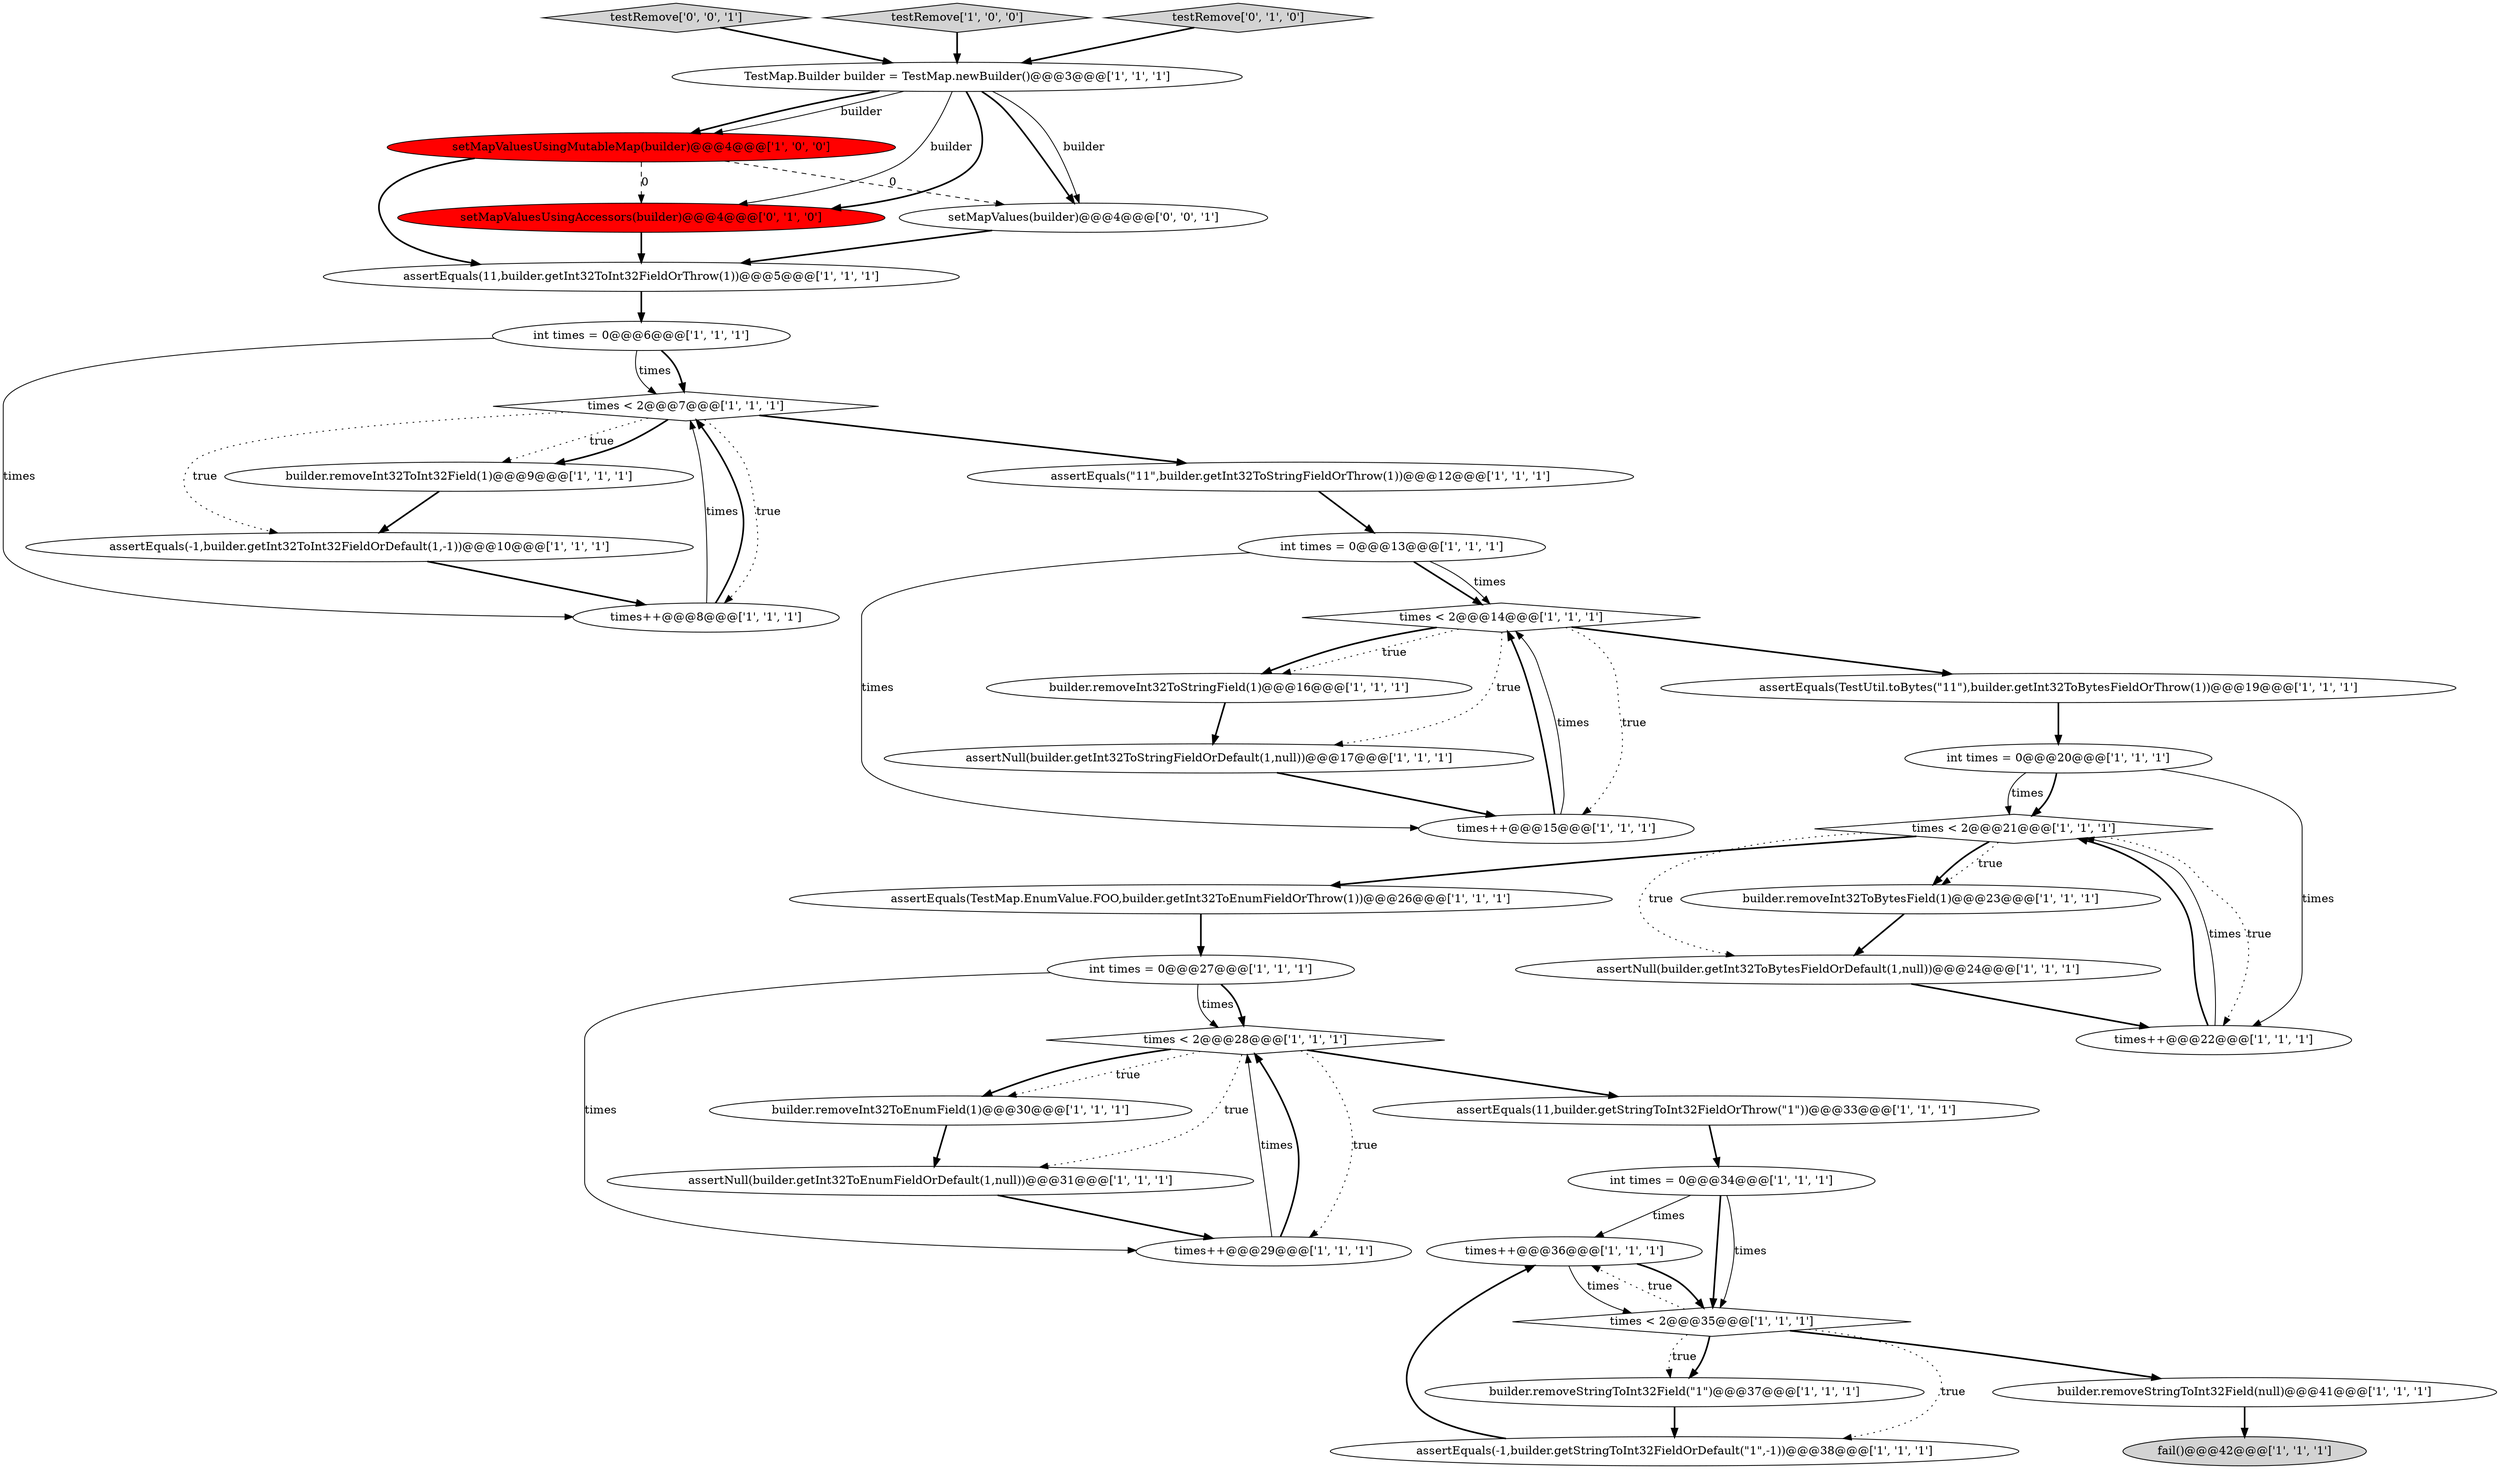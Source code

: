 digraph {
19 [style = filled, label = "int times = 0@@@34@@@['1', '1', '1']", fillcolor = white, shape = ellipse image = "AAA0AAABBB1BBB"];
4 [style = filled, label = "assertEquals(\"11\",builder.getInt32ToStringFieldOrThrow(1))@@@12@@@['1', '1', '1']", fillcolor = white, shape = ellipse image = "AAA0AAABBB1BBB"];
6 [style = filled, label = "assertEquals(-1,builder.getInt32ToInt32FieldOrDefault(1,-1))@@@10@@@['1', '1', '1']", fillcolor = white, shape = ellipse image = "AAA0AAABBB1BBB"];
29 [style = filled, label = "setMapValuesUsingMutableMap(builder)@@@4@@@['1', '0', '0']", fillcolor = red, shape = ellipse image = "AAA1AAABBB1BBB"];
23 [style = filled, label = "assertEquals(-1,builder.getStringToInt32FieldOrDefault(\"1\",-1))@@@38@@@['1', '1', '1']", fillcolor = white, shape = ellipse image = "AAA0AAABBB1BBB"];
35 [style = filled, label = "setMapValuesUsingAccessors(builder)@@@4@@@['0', '1', '0']", fillcolor = red, shape = ellipse image = "AAA1AAABBB2BBB"];
37 [style = filled, label = "testRemove['0', '0', '1']", fillcolor = lightgray, shape = diamond image = "AAA0AAABBB3BBB"];
3 [style = filled, label = "builder.removeInt32ToEnumField(1)@@@30@@@['1', '1', '1']", fillcolor = white, shape = ellipse image = "AAA0AAABBB1BBB"];
26 [style = filled, label = "times < 2@@@21@@@['1', '1', '1']", fillcolor = white, shape = diamond image = "AAA0AAABBB1BBB"];
0 [style = filled, label = "int times = 0@@@20@@@['1', '1', '1']", fillcolor = white, shape = ellipse image = "AAA0AAABBB1BBB"];
1 [style = filled, label = "assertNull(builder.getInt32ToBytesFieldOrDefault(1,null))@@@24@@@['1', '1', '1']", fillcolor = white, shape = ellipse image = "AAA0AAABBB1BBB"];
28 [style = filled, label = "assertEquals(TestUtil.toBytes(\"11\"),builder.getInt32ToBytesFieldOrThrow(1))@@@19@@@['1', '1', '1']", fillcolor = white, shape = ellipse image = "AAA0AAABBB1BBB"];
34 [style = filled, label = "testRemove['1', '0', '0']", fillcolor = lightgray, shape = diamond image = "AAA0AAABBB1BBB"];
25 [style = filled, label = "assertNull(builder.getInt32ToEnumFieldOrDefault(1,null))@@@31@@@['1', '1', '1']", fillcolor = white, shape = ellipse image = "AAA0AAABBB1BBB"];
13 [style = filled, label = "builder.removeInt32ToStringField(1)@@@16@@@['1', '1', '1']", fillcolor = white, shape = ellipse image = "AAA0AAABBB1BBB"];
15 [style = filled, label = "times++@@@36@@@['1', '1', '1']", fillcolor = white, shape = ellipse image = "AAA0AAABBB1BBB"];
5 [style = filled, label = "times++@@@22@@@['1', '1', '1']", fillcolor = white, shape = ellipse image = "AAA0AAABBB1BBB"];
27 [style = filled, label = "assertNull(builder.getInt32ToStringFieldOrDefault(1,null))@@@17@@@['1', '1', '1']", fillcolor = white, shape = ellipse image = "AAA0AAABBB1BBB"];
30 [style = filled, label = "times < 2@@@7@@@['1', '1', '1']", fillcolor = white, shape = diamond image = "AAA0AAABBB1BBB"];
36 [style = filled, label = "testRemove['0', '1', '0']", fillcolor = lightgray, shape = diamond image = "AAA0AAABBB2BBB"];
21 [style = filled, label = "assertEquals(TestMap.EnumValue.FOO,builder.getInt32ToEnumFieldOrThrow(1))@@@26@@@['1', '1', '1']", fillcolor = white, shape = ellipse image = "AAA0AAABBB1BBB"];
32 [style = filled, label = "fail()@@@42@@@['1', '1', '1']", fillcolor = lightgray, shape = ellipse image = "AAA0AAABBB1BBB"];
10 [style = filled, label = "assertEquals(11,builder.getInt32ToInt32FieldOrThrow(1))@@@5@@@['1', '1', '1']", fillcolor = white, shape = ellipse image = "AAA0AAABBB1BBB"];
7 [style = filled, label = "times++@@@15@@@['1', '1', '1']", fillcolor = white, shape = ellipse image = "AAA0AAABBB1BBB"];
14 [style = filled, label = "builder.removeInt32ToInt32Field(1)@@@9@@@['1', '1', '1']", fillcolor = white, shape = ellipse image = "AAA0AAABBB1BBB"];
20 [style = filled, label = "times < 2@@@14@@@['1', '1', '1']", fillcolor = white, shape = diamond image = "AAA0AAABBB1BBB"];
33 [style = filled, label = "times < 2@@@35@@@['1', '1', '1']", fillcolor = white, shape = diamond image = "AAA0AAABBB1BBB"];
12 [style = filled, label = "int times = 0@@@6@@@['1', '1', '1']", fillcolor = white, shape = ellipse image = "AAA0AAABBB1BBB"];
9 [style = filled, label = "times++@@@8@@@['1', '1', '1']", fillcolor = white, shape = ellipse image = "AAA0AAABBB1BBB"];
22 [style = filled, label = "TestMap.Builder builder = TestMap.newBuilder()@@@3@@@['1', '1', '1']", fillcolor = white, shape = ellipse image = "AAA0AAABBB1BBB"];
38 [style = filled, label = "setMapValues(builder)@@@4@@@['0', '0', '1']", fillcolor = white, shape = ellipse image = "AAA0AAABBB3BBB"];
16 [style = filled, label = "builder.removeStringToInt32Field(\"1\")@@@37@@@['1', '1', '1']", fillcolor = white, shape = ellipse image = "AAA0AAABBB1BBB"];
18 [style = filled, label = "times++@@@29@@@['1', '1', '1']", fillcolor = white, shape = ellipse image = "AAA0AAABBB1BBB"];
2 [style = filled, label = "int times = 0@@@13@@@['1', '1', '1']", fillcolor = white, shape = ellipse image = "AAA0AAABBB1BBB"];
8 [style = filled, label = "times < 2@@@28@@@['1', '1', '1']", fillcolor = white, shape = diamond image = "AAA0AAABBB1BBB"];
11 [style = filled, label = "builder.removeInt32ToBytesField(1)@@@23@@@['1', '1', '1']", fillcolor = white, shape = ellipse image = "AAA0AAABBB1BBB"];
31 [style = filled, label = "assertEquals(11,builder.getStringToInt32FieldOrThrow(\"1\"))@@@33@@@['1', '1', '1']", fillcolor = white, shape = ellipse image = "AAA0AAABBB1BBB"];
24 [style = filled, label = "int times = 0@@@27@@@['1', '1', '1']", fillcolor = white, shape = ellipse image = "AAA0AAABBB1BBB"];
17 [style = filled, label = "builder.removeStringToInt32Field(null)@@@41@@@['1', '1', '1']", fillcolor = white, shape = ellipse image = "AAA0AAABBB1BBB"];
1->5 [style = bold, label=""];
19->33 [style = bold, label=""];
8->25 [style = dotted, label="true"];
2->20 [style = bold, label=""];
33->16 [style = bold, label=""];
20->13 [style = bold, label=""];
0->26 [style = bold, label=""];
19->15 [style = solid, label="times"];
8->31 [style = bold, label=""];
11->1 [style = bold, label=""];
38->10 [style = bold, label=""];
3->25 [style = bold, label=""];
2->20 [style = solid, label="times"];
18->8 [style = solid, label="times"];
24->8 [style = solid, label="times"];
20->28 [style = bold, label=""];
9->30 [style = solid, label="times"];
8->3 [style = bold, label=""];
25->18 [style = bold, label=""];
22->29 [style = bold, label=""];
5->26 [style = bold, label=""];
23->15 [style = bold, label=""];
15->33 [style = bold, label=""];
5->26 [style = solid, label="times"];
30->6 [style = dotted, label="true"];
12->30 [style = bold, label=""];
9->30 [style = bold, label=""];
21->24 [style = bold, label=""];
20->27 [style = dotted, label="true"];
4->2 [style = bold, label=""];
7->20 [style = bold, label=""];
16->23 [style = bold, label=""];
17->32 [style = bold, label=""];
20->7 [style = dotted, label="true"];
12->30 [style = solid, label="times"];
26->11 [style = bold, label=""];
8->3 [style = dotted, label="true"];
34->22 [style = bold, label=""];
26->21 [style = bold, label=""];
30->14 [style = dotted, label="true"];
28->0 [style = bold, label=""];
22->35 [style = solid, label="builder"];
22->38 [style = bold, label=""];
37->22 [style = bold, label=""];
33->23 [style = dotted, label="true"];
24->18 [style = solid, label="times"];
13->27 [style = bold, label=""];
22->38 [style = solid, label="builder"];
33->15 [style = dotted, label="true"];
2->7 [style = solid, label="times"];
10->12 [style = bold, label=""];
30->4 [style = bold, label=""];
7->20 [style = solid, label="times"];
19->33 [style = solid, label="times"];
27->7 [style = bold, label=""];
26->1 [style = dotted, label="true"];
15->33 [style = solid, label="times"];
22->29 [style = solid, label="builder"];
0->26 [style = solid, label="times"];
30->14 [style = bold, label=""];
29->10 [style = bold, label=""];
30->9 [style = dotted, label="true"];
20->13 [style = dotted, label="true"];
8->18 [style = dotted, label="true"];
35->10 [style = bold, label=""];
18->8 [style = bold, label=""];
33->16 [style = dotted, label="true"];
29->38 [style = dashed, label="0"];
26->11 [style = dotted, label="true"];
24->8 [style = bold, label=""];
6->9 [style = bold, label=""];
22->35 [style = bold, label=""];
26->5 [style = dotted, label="true"];
12->9 [style = solid, label="times"];
14->6 [style = bold, label=""];
31->19 [style = bold, label=""];
29->35 [style = dashed, label="0"];
33->17 [style = bold, label=""];
0->5 [style = solid, label="times"];
36->22 [style = bold, label=""];
}
